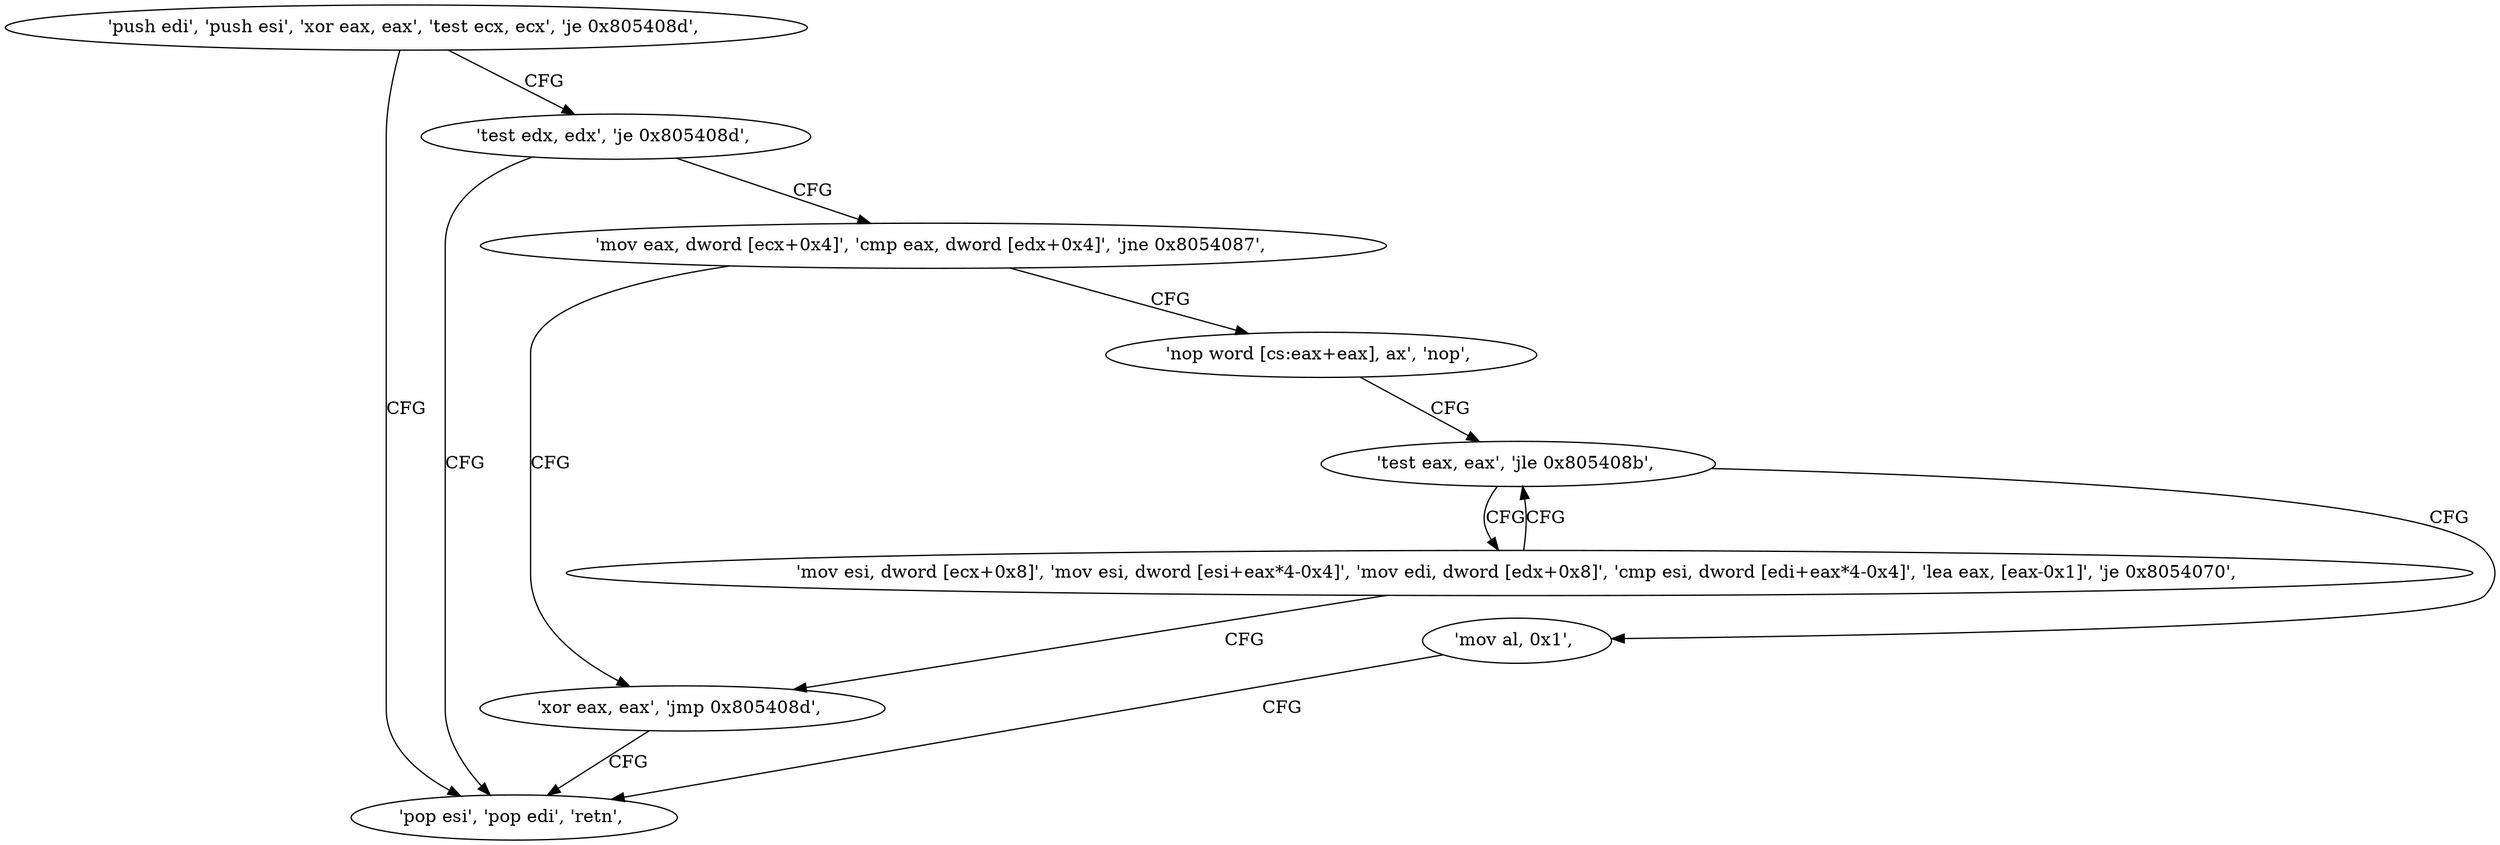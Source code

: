 digraph "func" {
"134561872" [label = "'push edi', 'push esi', 'xor eax, eax', 'test ecx, ecx', 'je 0x805408d', " ]
"134561933" [label = "'pop esi', 'pop edi', 'retn', " ]
"134561880" [label = "'test edx, edx', 'je 0x805408d', " ]
"134561884" [label = "'mov eax, dword [ecx+0x4]', 'cmp eax, dword [edx+0x4]', 'jne 0x8054087', " ]
"134561927" [label = "'xor eax, eax', 'jmp 0x805408d', " ]
"134561892" [label = "'nop word [cs:eax+eax], ax', 'nop', " ]
"134561904" [label = "'test eax, eax', 'jle 0x805408b', " ]
"134561931" [label = "'mov al, 0x1', " ]
"134561908" [label = "'mov esi, dword [ecx+0x8]', 'mov esi, dword [esi+eax*4-0x4]', 'mov edi, dword [edx+0x8]', 'cmp esi, dword [edi+eax*4-0x4]', 'lea eax, [eax-0x1]', 'je 0x8054070', " ]
"134561872" -> "134561933" [ label = "CFG" ]
"134561872" -> "134561880" [ label = "CFG" ]
"134561880" -> "134561933" [ label = "CFG" ]
"134561880" -> "134561884" [ label = "CFG" ]
"134561884" -> "134561927" [ label = "CFG" ]
"134561884" -> "134561892" [ label = "CFG" ]
"134561927" -> "134561933" [ label = "CFG" ]
"134561892" -> "134561904" [ label = "CFG" ]
"134561904" -> "134561931" [ label = "CFG" ]
"134561904" -> "134561908" [ label = "CFG" ]
"134561931" -> "134561933" [ label = "CFG" ]
"134561908" -> "134561904" [ label = "CFG" ]
"134561908" -> "134561927" [ label = "CFG" ]
}
